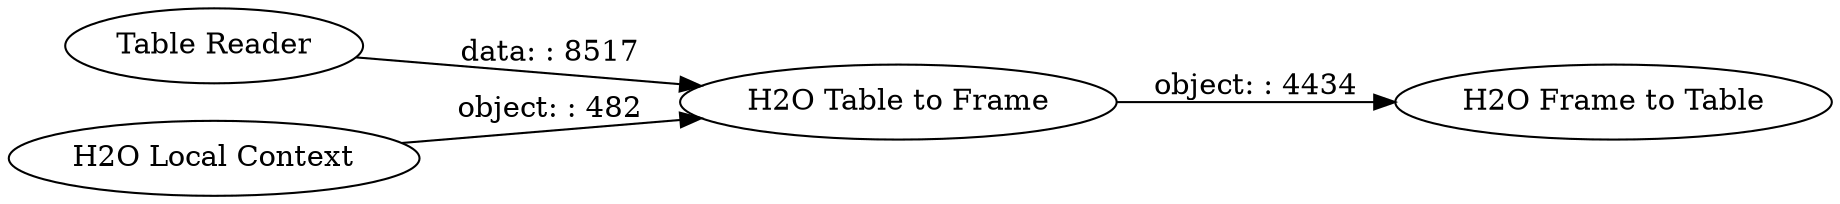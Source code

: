 digraph {
	"2950314336015620501_5" [label="Table Reader"]
	"2950314336015620501_2" [label="H2O Table to Frame"]
	"2950314336015620501_4" [label="H2O Frame to Table"]
	"2950314336015620501_1" [label="H2O Local Context"]
	"2950314336015620501_1" -> "2950314336015620501_2" [label="object: : 482"]
	"2950314336015620501_5" -> "2950314336015620501_2" [label="data: : 8517"]
	"2950314336015620501_2" -> "2950314336015620501_4" [label="object: : 4434"]
	rankdir=LR
}

